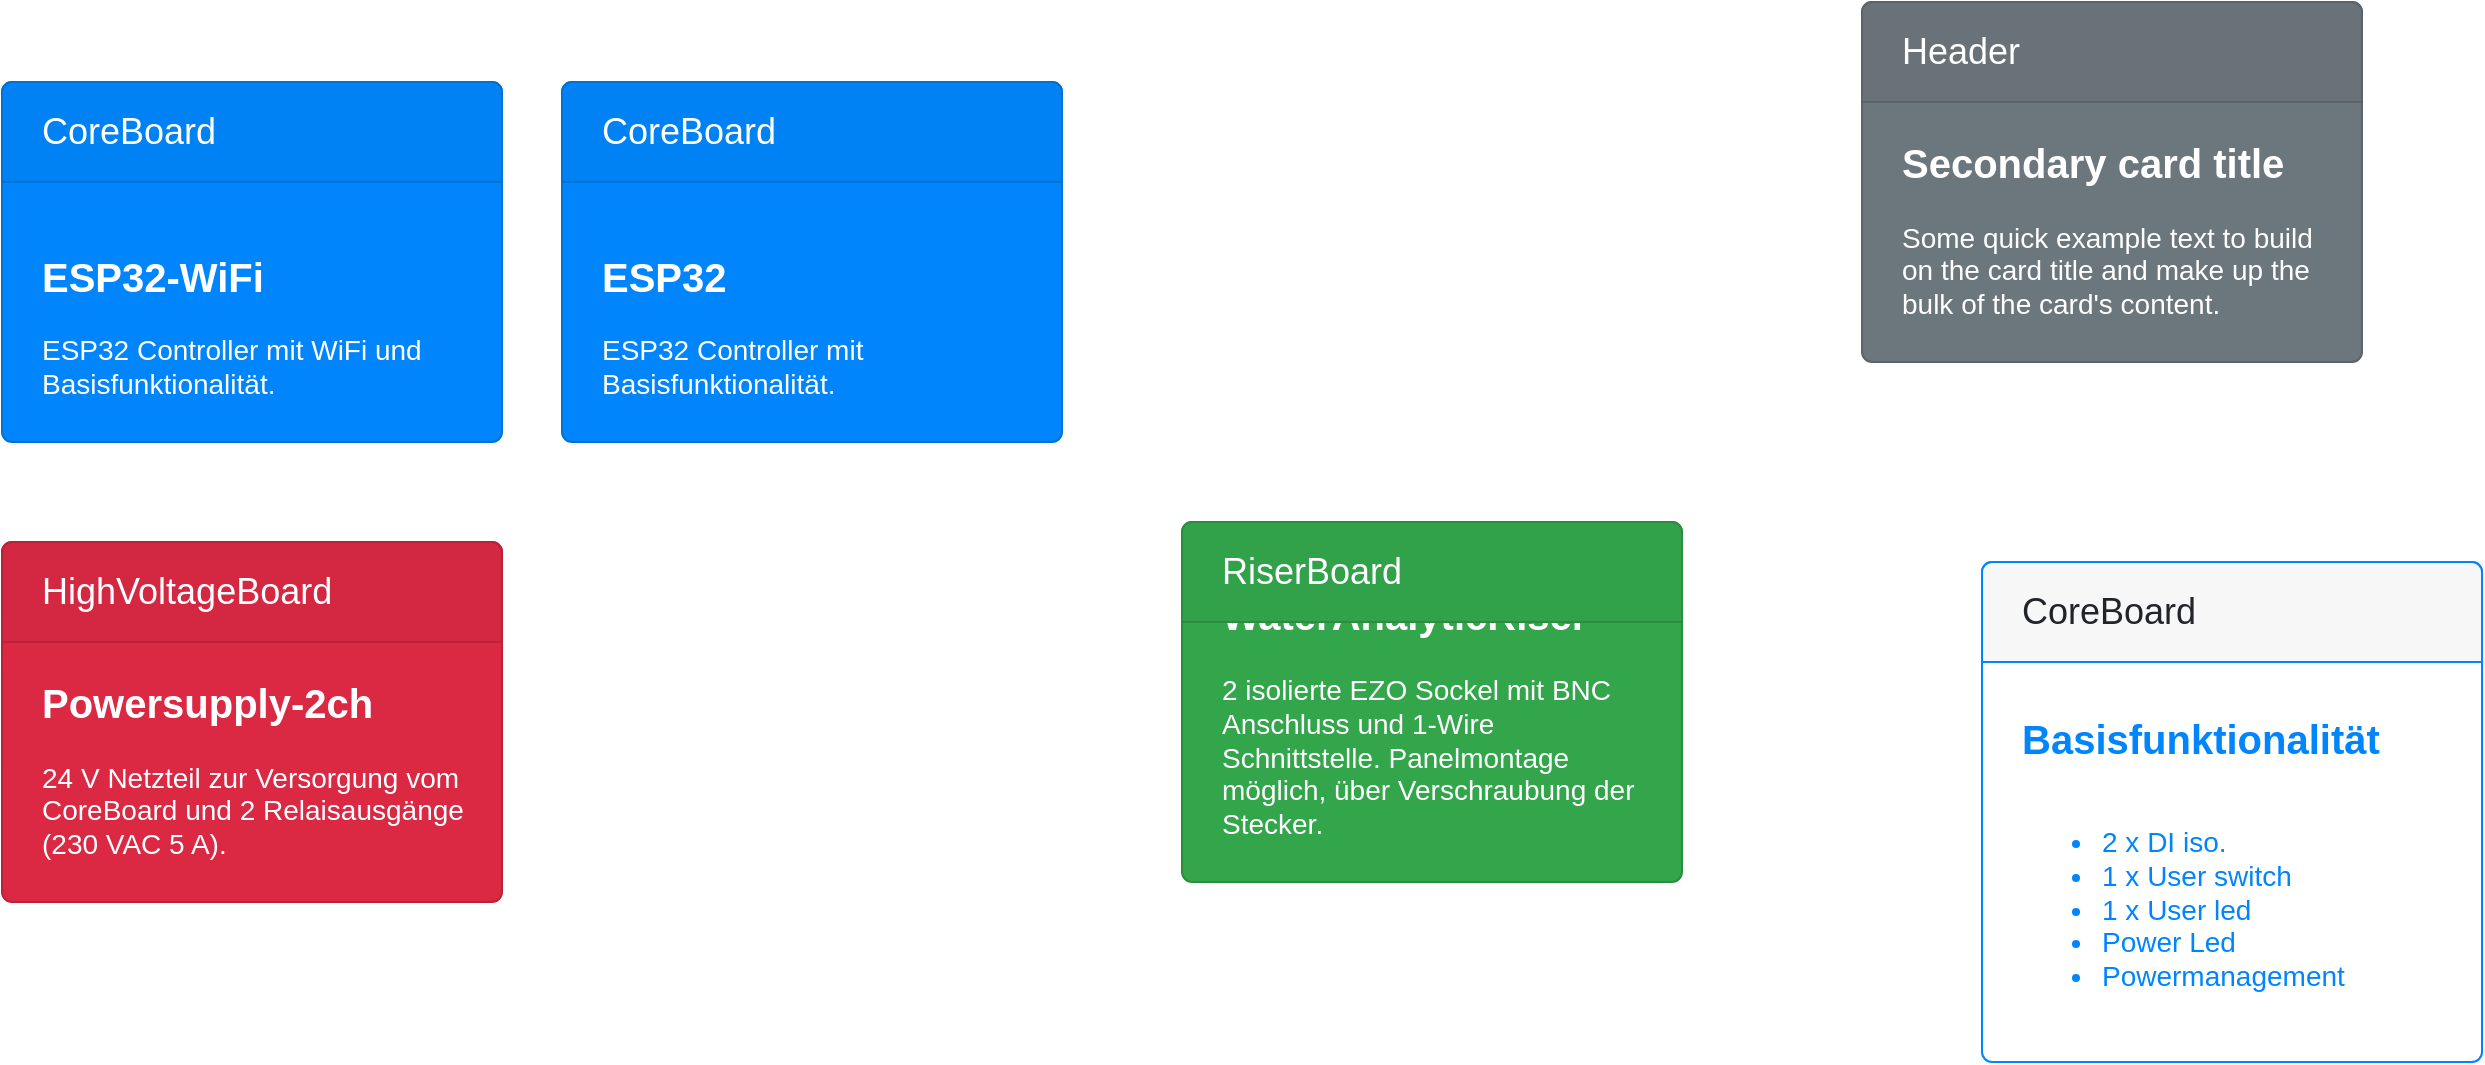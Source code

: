 <mxfile version="24.7.12">
  <diagram name="Seite-1" id="YVsHB8WTYbMFEzjw-cUy">
    <mxGraphModel dx="1434" dy="947" grid="1" gridSize="10" guides="1" tooltips="1" connect="1" arrows="1" fold="1" page="1" pageScale="1" pageWidth="1654" pageHeight="1169" math="0" shadow="0">
      <root>
        <mxCell id="0" />
        <mxCell id="1" parent="0" />
        <mxCell id="L24E9OEPDApnfGDhgLYN-9" value="&lt;b&gt;&lt;font style=&quot;font-size: 20px&quot;&gt;ESP32-WiFi&lt;/font&gt;&lt;/b&gt;&lt;br style=&quot;font-size: 14px&quot;&gt;&lt;br style=&quot;font-size: 14px&quot;&gt;ESP32 Controller mit WiFi und Basisfunktionalität." style="html=1;shadow=0;dashed=0;shape=mxgraph.bootstrap.rrect;rSize=5;strokeColor=#0071D5;html=1;whiteSpace=wrap;fillColor=#0085FC;fontColor=#ffffff;verticalAlign=bottom;align=left;spacing=20;spacingBottom=0;fontSize=14;" vertex="1" parent="1">
          <mxGeometry x="100" y="340" width="250" height="180" as="geometry" />
        </mxCell>
        <mxCell id="L24E9OEPDApnfGDhgLYN-10" value="CoreBoard" style="html=1;shadow=0;dashed=0;shape=mxgraph.bootstrap.topButton;rSize=5;perimeter=none;whiteSpace=wrap;fillColor=#0081F4;strokeColor=#0071D5;fontColor=#ffffff;resizeWidth=1;fontSize=18;align=left;spacing=20;" vertex="1" parent="L24E9OEPDApnfGDhgLYN-9">
          <mxGeometry width="250" height="50" relative="1" as="geometry" />
        </mxCell>
        <mxCell id="L24E9OEPDApnfGDhgLYN-11" value="&lt;b&gt;&lt;font style=&quot;font-size: 20px&quot;&gt;Powersupply-2ch&lt;/font&gt;&lt;/b&gt;&lt;br style=&quot;font-size: 14px&quot;&gt;&lt;br style=&quot;font-size: 14px&quot;&gt;24 V Netzteil zur Versorgung vom CoreBoard und 2 Relaisausgänge (230 VAC 5 A)." style="html=1;shadow=0;dashed=0;shape=mxgraph.bootstrap.rrect;rSize=5;strokeColor=#BA2239;html=1;whiteSpace=wrap;fillColor=#DB2843;fontColor=#ffffff;verticalAlign=bottom;align=left;spacing=20;spacingBottom=0;fontSize=14;" vertex="1" parent="1">
          <mxGeometry x="100" y="570" width="250" height="180" as="geometry" />
        </mxCell>
        <mxCell id="L24E9OEPDApnfGDhgLYN-12" value="HighVoltageBoard" style="html=1;shadow=0;dashed=0;shape=mxgraph.bootstrap.topButton;rSize=5;perimeter=none;whiteSpace=wrap;fillColor=#D42741;strokeColor=#BA2239;fontColor=#ffffff;resizeWidth=1;fontSize=18;align=left;spacing=20;" vertex="1" parent="L24E9OEPDApnfGDhgLYN-11">
          <mxGeometry width="250" height="50" relative="1" as="geometry" />
        </mxCell>
        <mxCell id="L24E9OEPDApnfGDhgLYN-13" value="&lt;b&gt;&lt;font style=&quot;font-size: 20px&quot;&gt;WaterAnalyticRiser&lt;/font&gt;&lt;/b&gt;&lt;br style=&quot;font-size: 14px&quot;&gt;&lt;br style=&quot;font-size: 14px&quot;&gt;2 isolierte EZO Sockel mit BNC Anschluss und 1-Wire Schnittstelle. Panelmontage möglich, über Verschraubung der Stecker." style="html=1;shadow=0;dashed=0;shape=mxgraph.bootstrap.rrect;rSize=5;strokeColor=#2B8D40;html=1;whiteSpace=wrap;fillColor=#33A64C;fontColor=#ffffff;verticalAlign=bottom;align=left;spacing=20;spacingBottom=0;fontSize=14;" vertex="1" parent="1">
          <mxGeometry x="690" y="560" width="250" height="180" as="geometry" />
        </mxCell>
        <mxCell id="L24E9OEPDApnfGDhgLYN-14" value="RiserBoard" style="html=1;shadow=0;dashed=0;shape=mxgraph.bootstrap.topButton;rSize=5;perimeter=none;whiteSpace=wrap;fillColor=#31A14A;strokeColor=#2B8D40;fontColor=#ffffff;resizeWidth=1;fontSize=18;align=left;spacing=20;" vertex="1" parent="L24E9OEPDApnfGDhgLYN-13">
          <mxGeometry width="250" height="50" relative="1" as="geometry" />
        </mxCell>
        <mxCell id="L24E9OEPDApnfGDhgLYN-15" value="&lt;b&gt;&lt;font style=&quot;font-size: 20px&quot;&gt;Secondary card title&lt;/font&gt;&lt;/b&gt;&lt;br style=&quot;font-size: 14px&quot;&gt;&lt;br style=&quot;font-size: 14px&quot;&gt;Some quick example text to build on the card title and make up the bulk of the card&#39;s content." style="html=1;shadow=0;dashed=0;shape=mxgraph.bootstrap.rrect;rSize=5;strokeColor=#5B646A;html=1;whiteSpace=wrap;fillColor=#6C767D;fontColor=#ffffff;verticalAlign=bottom;align=left;spacing=20;spacingBottom=0;fontSize=14;" vertex="1" parent="1">
          <mxGeometry x="1030" y="300" width="250" height="180" as="geometry" />
        </mxCell>
        <mxCell id="L24E9OEPDApnfGDhgLYN-16" value="Header" style="html=1;shadow=0;dashed=0;shape=mxgraph.bootstrap.topButton;rSize=5;perimeter=none;whiteSpace=wrap;fillColor=#697279;strokeColor=#5B646A;fontColor=#ffffff;resizeWidth=1;fontSize=18;align=left;spacing=20;" vertex="1" parent="L24E9OEPDApnfGDhgLYN-15">
          <mxGeometry width="250" height="50" relative="1" as="geometry" />
        </mxCell>
        <mxCell id="L24E9OEPDApnfGDhgLYN-17" value="&lt;b&gt;&lt;font style=&quot;font-size: 20px&quot;&gt;ESP32&lt;/font&gt;&lt;/b&gt;&lt;br style=&quot;font-size: 14px&quot;&gt;&lt;br style=&quot;font-size: 14px&quot;&gt;ESP32 Controller mit Basisfunktionalität." style="html=1;shadow=0;dashed=0;shape=mxgraph.bootstrap.rrect;rSize=5;strokeColor=#0071D5;html=1;whiteSpace=wrap;fillColor=#0085FC;fontColor=#ffffff;verticalAlign=bottom;align=left;spacing=20;spacingBottom=0;fontSize=14;" vertex="1" parent="1">
          <mxGeometry x="380" y="340" width="250" height="180" as="geometry" />
        </mxCell>
        <mxCell id="L24E9OEPDApnfGDhgLYN-18" value="CoreBoard" style="html=1;shadow=0;dashed=0;shape=mxgraph.bootstrap.topButton;rSize=5;perimeter=none;whiteSpace=wrap;fillColor=#0081F4;strokeColor=#0071D5;fontColor=#ffffff;resizeWidth=1;fontSize=18;align=left;spacing=20;" vertex="1" parent="L24E9OEPDApnfGDhgLYN-17">
          <mxGeometry width="250" height="50" relative="1" as="geometry" />
        </mxCell>
        <mxCell id="L24E9OEPDApnfGDhgLYN-21" value="&lt;b&gt;&lt;font style=&quot;font-size: 20px&quot;&gt;Basisfunktionalität&lt;/font&gt;&lt;/b&gt;&lt;br style=&quot;font-size: 14px&quot;&gt;&lt;br style=&quot;font-size: 14px&quot;&gt;&lt;ul&gt;&lt;li&gt;2 x DI iso.&lt;/li&gt;&lt;li&gt;1 x User switch&lt;/li&gt;&lt;li&gt;1 x User led&lt;/li&gt;&lt;li&gt;Power Led&lt;/li&gt;&lt;li&gt;Powermanagement&lt;/li&gt;&lt;/ul&gt;" style="html=1;shadow=0;dashed=0;shape=mxgraph.bootstrap.rrect;rSize=5;strokeColor=#0085FC;html=1;whiteSpace=wrap;fillColor=#ffffff;fontColor=#0085FC;verticalAlign=bottom;align=left;spacing=20;spacingBottom=0;fontSize=14;" vertex="1" parent="1">
          <mxGeometry x="1090" y="580" width="250" height="250" as="geometry" />
        </mxCell>
        <mxCell id="L24E9OEPDApnfGDhgLYN-22" value="CoreBoard" style="html=1;shadow=0;dashed=0;shape=mxgraph.bootstrap.topButton;rSize=5;perimeter=none;whiteSpace=wrap;fillColor=#F7F7F7;strokeColor=#0085FC;fontColor=#212529;resizeWidth=1;fontSize=18;align=left;spacing=20;" vertex="1" parent="L24E9OEPDApnfGDhgLYN-21">
          <mxGeometry width="250" height="50" relative="1" as="geometry" />
        </mxCell>
      </root>
    </mxGraphModel>
  </diagram>
</mxfile>

